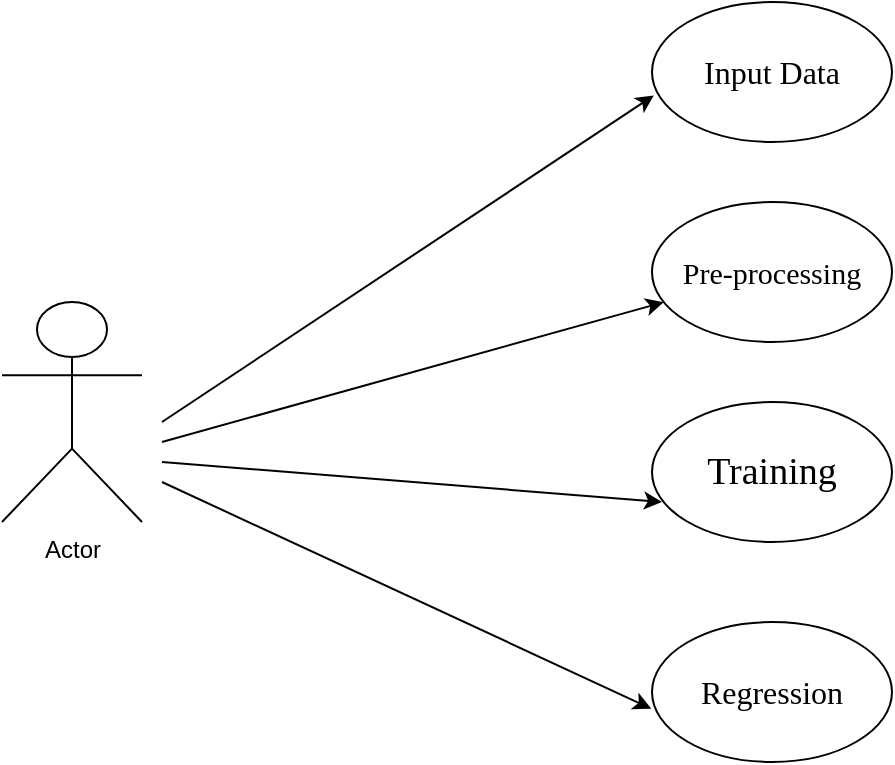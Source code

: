 <mxfile version="24.1.0" type="github">
  <diagram name="Page-1" id="zGQ8cN--UdeTZQ63w-AK">
    <mxGraphModel dx="794" dy="507" grid="1" gridSize="10" guides="1" tooltips="1" connect="1" arrows="1" fold="1" page="1" pageScale="1" pageWidth="850" pageHeight="1100" math="0" shadow="0">
      <root>
        <mxCell id="0" />
        <mxCell id="1" parent="0" />
        <mxCell id="BaEguK4dMZy_6sn1qhOp-1" value="Actor" style="shape=umlActor;verticalLabelPosition=bottom;verticalAlign=top;html=1;outlineConnect=0;" vertex="1" parent="1">
          <mxGeometry x="100" y="300" width="70" height="110" as="geometry" />
        </mxCell>
        <mxCell id="BaEguK4dMZy_6sn1qhOp-2" value="" style="endArrow=classic;html=1;rounded=0;entryX=0.008;entryY=0.667;entryDx=0;entryDy=0;entryPerimeter=0;" edge="1" parent="1" target="BaEguK4dMZy_6sn1qhOp-6">
          <mxGeometry width="50" height="50" relative="1" as="geometry">
            <mxPoint x="180" y="360" as="sourcePoint" />
            <mxPoint x="410" y="190" as="targetPoint" />
          </mxGeometry>
        </mxCell>
        <mxCell id="BaEguK4dMZy_6sn1qhOp-3" value="" style="endArrow=classic;html=1;rounded=0;" edge="1" parent="1" target="BaEguK4dMZy_6sn1qhOp-7">
          <mxGeometry width="50" height="50" relative="1" as="geometry">
            <mxPoint x="180" y="370" as="sourcePoint" />
            <mxPoint x="420" y="260" as="targetPoint" />
          </mxGeometry>
        </mxCell>
        <mxCell id="BaEguK4dMZy_6sn1qhOp-4" value="" style="endArrow=classic;html=1;rounded=0;" edge="1" parent="1">
          <mxGeometry width="50" height="50" relative="1" as="geometry">
            <mxPoint x="180" y="380" as="sourcePoint" />
            <mxPoint x="430" y="400" as="targetPoint" />
          </mxGeometry>
        </mxCell>
        <mxCell id="BaEguK4dMZy_6sn1qhOp-5" value="" style="endArrow=classic;html=1;rounded=0;entryX=-0.003;entryY=0.619;entryDx=0;entryDy=0;entryPerimeter=0;" edge="1" parent="1" target="BaEguK4dMZy_6sn1qhOp-9">
          <mxGeometry width="50" height="50" relative="1" as="geometry">
            <mxPoint x="180" y="390" as="sourcePoint" />
            <mxPoint x="420" y="500" as="targetPoint" />
          </mxGeometry>
        </mxCell>
        <mxCell id="BaEguK4dMZy_6sn1qhOp-6" value="&lt;font style=&quot;font-size: 16px;&quot; face=&quot;Times New Roman&quot;&gt;Input Data&lt;/font&gt;" style="ellipse;whiteSpace=wrap;html=1;" vertex="1" parent="1">
          <mxGeometry x="425" y="150" width="120" height="70" as="geometry" />
        </mxCell>
        <mxCell id="BaEguK4dMZy_6sn1qhOp-7" value="&lt;font style=&quot;font-size: 15px;&quot; face=&quot;Times New Roman&quot;&gt;Pre-processing&lt;/font&gt;" style="ellipse;whiteSpace=wrap;html=1;" vertex="1" parent="1">
          <mxGeometry x="425" y="250" width="120" height="70" as="geometry" />
        </mxCell>
        <mxCell id="BaEguK4dMZy_6sn1qhOp-8" value="&lt;font style=&quot;font-size: 19px;&quot; face=&quot;Times New Roman&quot;&gt;Training&lt;/font&gt;" style="ellipse;whiteSpace=wrap;html=1;" vertex="1" parent="1">
          <mxGeometry x="425" y="350" width="120" height="70" as="geometry" />
        </mxCell>
        <mxCell id="BaEguK4dMZy_6sn1qhOp-9" value="&lt;font style=&quot;font-size: 16px;&quot; face=&quot;Times New Roman&quot;&gt;Regression&lt;/font&gt;" style="ellipse;whiteSpace=wrap;html=1;" vertex="1" parent="1">
          <mxGeometry x="425" y="460" width="120" height="70" as="geometry" />
        </mxCell>
      </root>
    </mxGraphModel>
  </diagram>
</mxfile>
